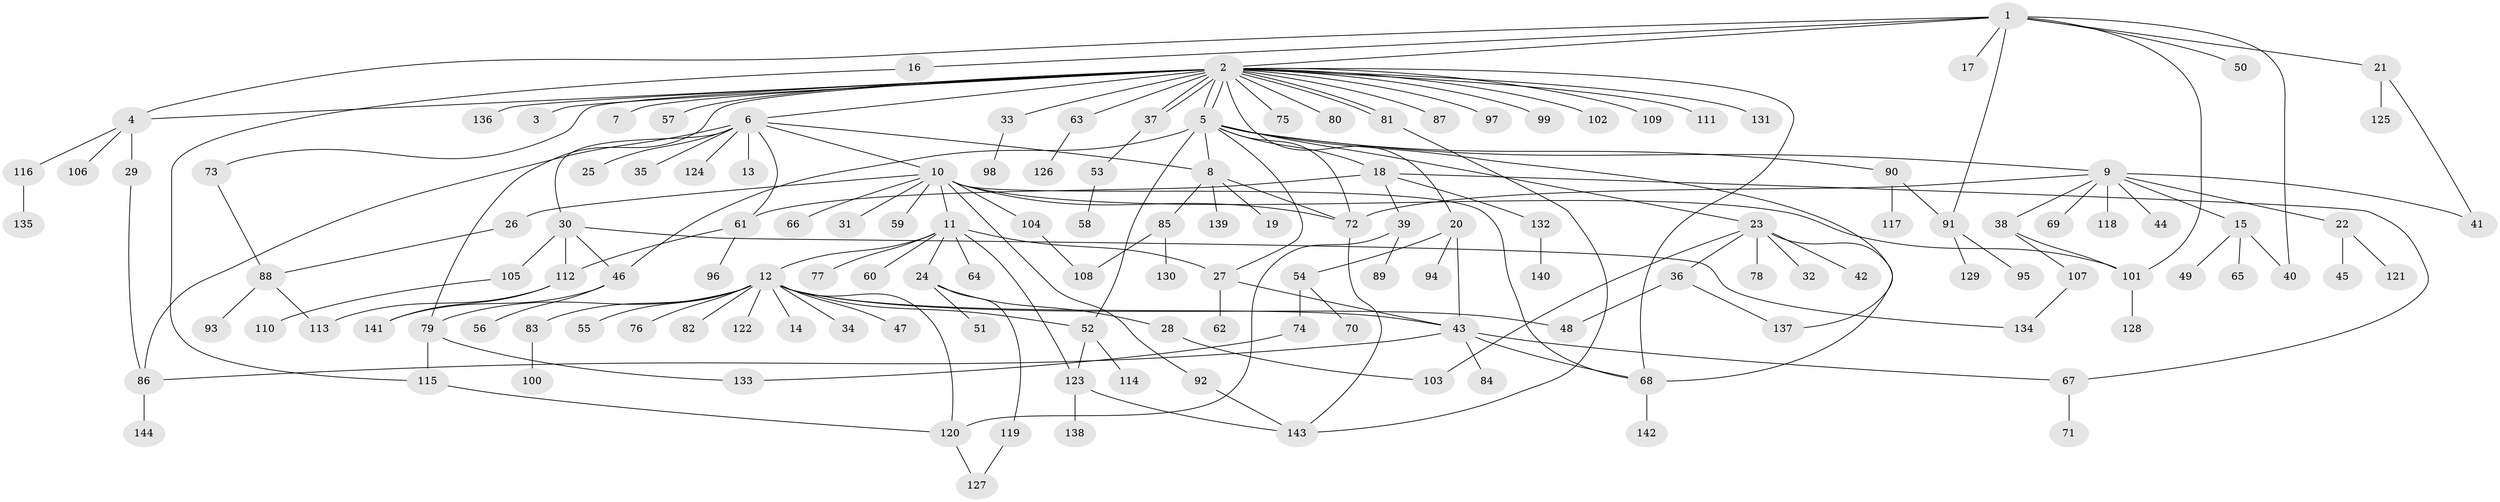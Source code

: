 // Generated by graph-tools (version 1.1) at 2025/14/03/09/25 04:14:21]
// undirected, 144 vertices, 187 edges
graph export_dot {
graph [start="1"]
  node [color=gray90,style=filled];
  1;
  2;
  3;
  4;
  5;
  6;
  7;
  8;
  9;
  10;
  11;
  12;
  13;
  14;
  15;
  16;
  17;
  18;
  19;
  20;
  21;
  22;
  23;
  24;
  25;
  26;
  27;
  28;
  29;
  30;
  31;
  32;
  33;
  34;
  35;
  36;
  37;
  38;
  39;
  40;
  41;
  42;
  43;
  44;
  45;
  46;
  47;
  48;
  49;
  50;
  51;
  52;
  53;
  54;
  55;
  56;
  57;
  58;
  59;
  60;
  61;
  62;
  63;
  64;
  65;
  66;
  67;
  68;
  69;
  70;
  71;
  72;
  73;
  74;
  75;
  76;
  77;
  78;
  79;
  80;
  81;
  82;
  83;
  84;
  85;
  86;
  87;
  88;
  89;
  90;
  91;
  92;
  93;
  94;
  95;
  96;
  97;
  98;
  99;
  100;
  101;
  102;
  103;
  104;
  105;
  106;
  107;
  108;
  109;
  110;
  111;
  112;
  113;
  114;
  115;
  116;
  117;
  118;
  119;
  120;
  121;
  122;
  123;
  124;
  125;
  126;
  127;
  128;
  129;
  130;
  131;
  132;
  133;
  134;
  135;
  136;
  137;
  138;
  139;
  140;
  141;
  142;
  143;
  144;
  1 -- 2;
  1 -- 4;
  1 -- 16;
  1 -- 17;
  1 -- 21;
  1 -- 40;
  1 -- 50;
  1 -- 91;
  1 -- 101;
  2 -- 3;
  2 -- 4;
  2 -- 5;
  2 -- 5;
  2 -- 6;
  2 -- 7;
  2 -- 20;
  2 -- 33;
  2 -- 37;
  2 -- 37;
  2 -- 57;
  2 -- 63;
  2 -- 68;
  2 -- 73;
  2 -- 75;
  2 -- 79;
  2 -- 80;
  2 -- 81;
  2 -- 81;
  2 -- 87;
  2 -- 97;
  2 -- 99;
  2 -- 102;
  2 -- 109;
  2 -- 111;
  2 -- 131;
  2 -- 136;
  4 -- 29;
  4 -- 106;
  4 -- 116;
  5 -- 8;
  5 -- 9;
  5 -- 18;
  5 -- 23;
  5 -- 27;
  5 -- 46;
  5 -- 52;
  5 -- 72;
  5 -- 90;
  5 -- 137;
  6 -- 8;
  6 -- 10;
  6 -- 13;
  6 -- 25;
  6 -- 30;
  6 -- 35;
  6 -- 61;
  6 -- 86;
  6 -- 124;
  8 -- 19;
  8 -- 72;
  8 -- 85;
  8 -- 139;
  9 -- 15;
  9 -- 22;
  9 -- 38;
  9 -- 41;
  9 -- 44;
  9 -- 69;
  9 -- 72;
  9 -- 118;
  10 -- 11;
  10 -- 26;
  10 -- 31;
  10 -- 59;
  10 -- 66;
  10 -- 68;
  10 -- 72;
  10 -- 92;
  10 -- 101;
  10 -- 104;
  11 -- 12;
  11 -- 24;
  11 -- 27;
  11 -- 60;
  11 -- 64;
  11 -- 77;
  11 -- 123;
  12 -- 14;
  12 -- 34;
  12 -- 43;
  12 -- 47;
  12 -- 48;
  12 -- 52;
  12 -- 55;
  12 -- 76;
  12 -- 79;
  12 -- 82;
  12 -- 83;
  12 -- 120;
  12 -- 122;
  15 -- 40;
  15 -- 49;
  15 -- 65;
  16 -- 115;
  18 -- 39;
  18 -- 61;
  18 -- 67;
  18 -- 132;
  20 -- 43;
  20 -- 54;
  20 -- 94;
  21 -- 41;
  21 -- 125;
  22 -- 45;
  22 -- 121;
  23 -- 32;
  23 -- 36;
  23 -- 42;
  23 -- 68;
  23 -- 78;
  23 -- 103;
  24 -- 28;
  24 -- 51;
  24 -- 119;
  26 -- 88;
  27 -- 43;
  27 -- 62;
  28 -- 103;
  29 -- 86;
  30 -- 46;
  30 -- 105;
  30 -- 112;
  30 -- 134;
  33 -- 98;
  36 -- 48;
  36 -- 137;
  37 -- 53;
  38 -- 101;
  38 -- 107;
  39 -- 89;
  39 -- 120;
  43 -- 67;
  43 -- 68;
  43 -- 84;
  43 -- 86;
  46 -- 56;
  46 -- 141;
  52 -- 114;
  52 -- 123;
  53 -- 58;
  54 -- 70;
  54 -- 74;
  61 -- 96;
  61 -- 112;
  63 -- 126;
  67 -- 71;
  68 -- 142;
  72 -- 143;
  73 -- 88;
  74 -- 133;
  79 -- 115;
  79 -- 133;
  81 -- 143;
  83 -- 100;
  85 -- 108;
  85 -- 130;
  86 -- 144;
  88 -- 93;
  88 -- 113;
  90 -- 91;
  90 -- 117;
  91 -- 95;
  91 -- 129;
  92 -- 143;
  101 -- 128;
  104 -- 108;
  105 -- 110;
  107 -- 134;
  112 -- 113;
  112 -- 141;
  115 -- 120;
  116 -- 135;
  119 -- 127;
  120 -- 127;
  123 -- 138;
  123 -- 143;
  132 -- 140;
}
